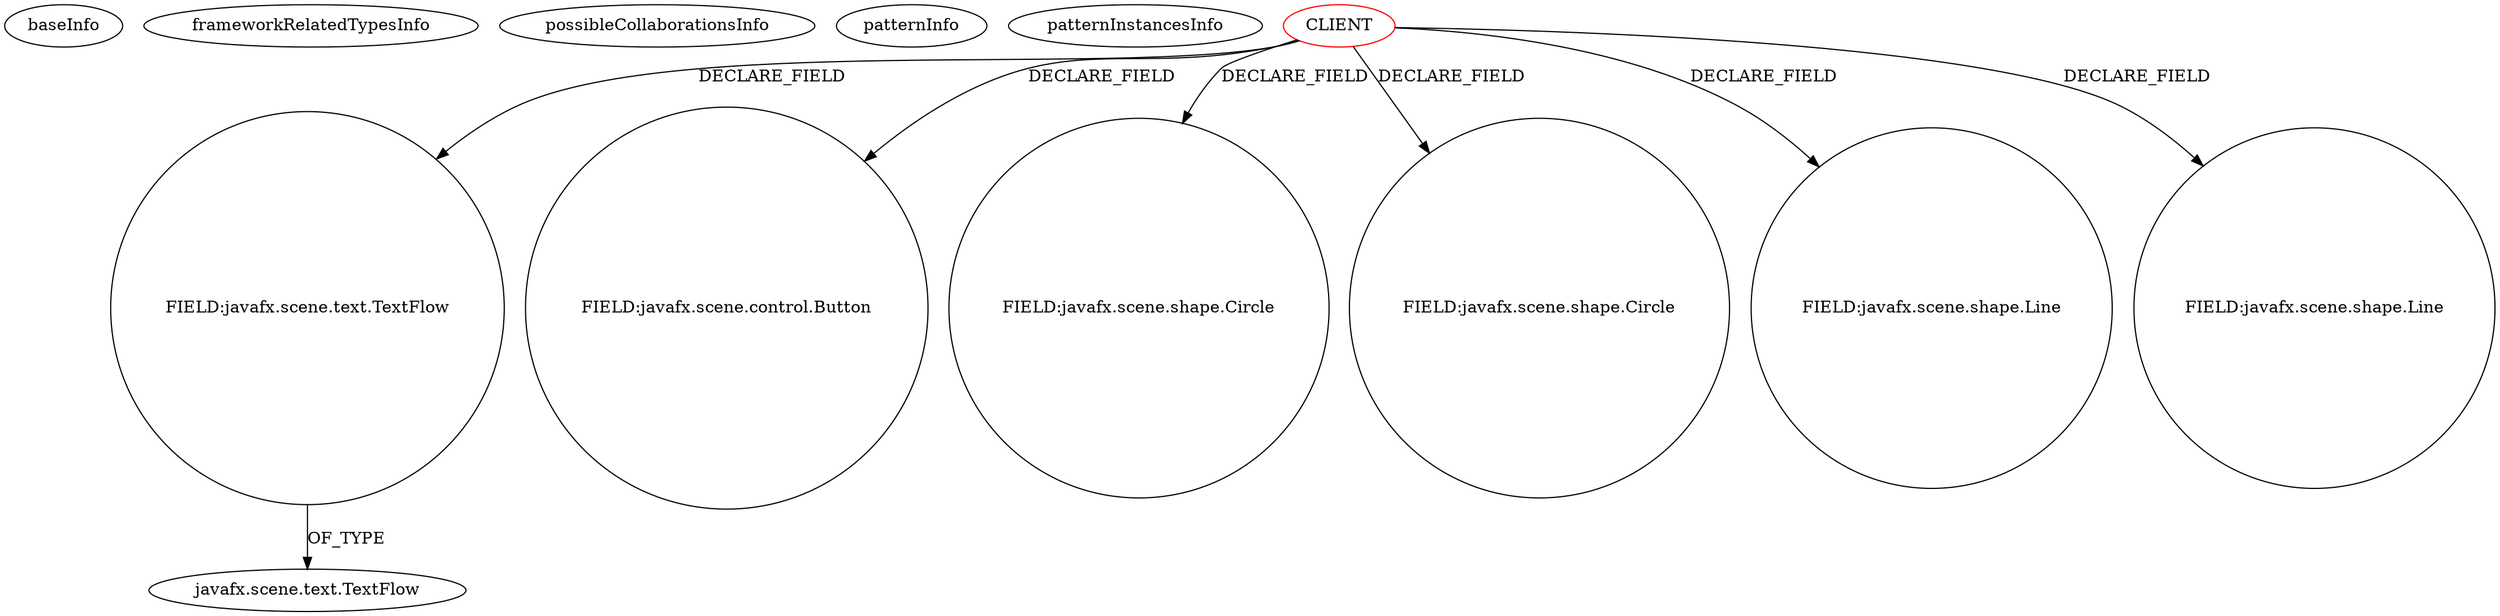 digraph {
baseInfo[graphId=4117,category="pattern",isAnonymous=false,possibleRelation=false]
frameworkRelatedTypesInfo[]
possibleCollaborationsInfo[]
patternInfo[frequency=3.0,patternRootClient=0]
patternInstancesInfo[0="josesoler7-agendavital~/josesoler7-agendavital/agendavital-master/src/agendavital/vista/FXMLNoticiaController.java~FXMLNoticiaController~3377",1="josesoler7-agendavital~/josesoler7-agendavital/agendavital-master/src/agendavital/vista/FXMLMomentoController.java~FXMLMomentoController~3370",2="josesoler7-agendavital~/josesoler7-agendavital/agendavital-master/src/agendavital/vista/FXMLRegistroController.java~FXMLRegistroController~3372"]
29[label="javafx.scene.text.TextFlow",vertexType="FRAMEWORK_CLASS_TYPE",isFrameworkType=false]
28[label="FIELD:javafx.scene.text.TextFlow",vertexType="FIELD_DECLARATION",isFrameworkType=false,shape=circle]
0[label="CLIENT",vertexType="ROOT_CLIENT_CLASS_DECLARATION",isFrameworkType=false,color=red]
4[label="FIELD:javafx.scene.control.Button",vertexType="FIELD_DECLARATION",isFrameworkType=false,shape=circle]
8[label="FIELD:javafx.scene.shape.Circle",vertexType="FIELD_DECLARATION",isFrameworkType=false,shape=circle]
6[label="FIELD:javafx.scene.shape.Circle",vertexType="FIELD_DECLARATION",isFrameworkType=false,shape=circle]
24[label="FIELD:javafx.scene.shape.Line",vertexType="FIELD_DECLARATION",isFrameworkType=false,shape=circle]
22[label="FIELD:javafx.scene.shape.Line",vertexType="FIELD_DECLARATION",isFrameworkType=false,shape=circle]
0->22[label="DECLARE_FIELD"]
0->24[label="DECLARE_FIELD"]
0->28[label="DECLARE_FIELD"]
0->6[label="DECLARE_FIELD"]
0->8[label="DECLARE_FIELD"]
0->4[label="DECLARE_FIELD"]
28->29[label="OF_TYPE"]
}
